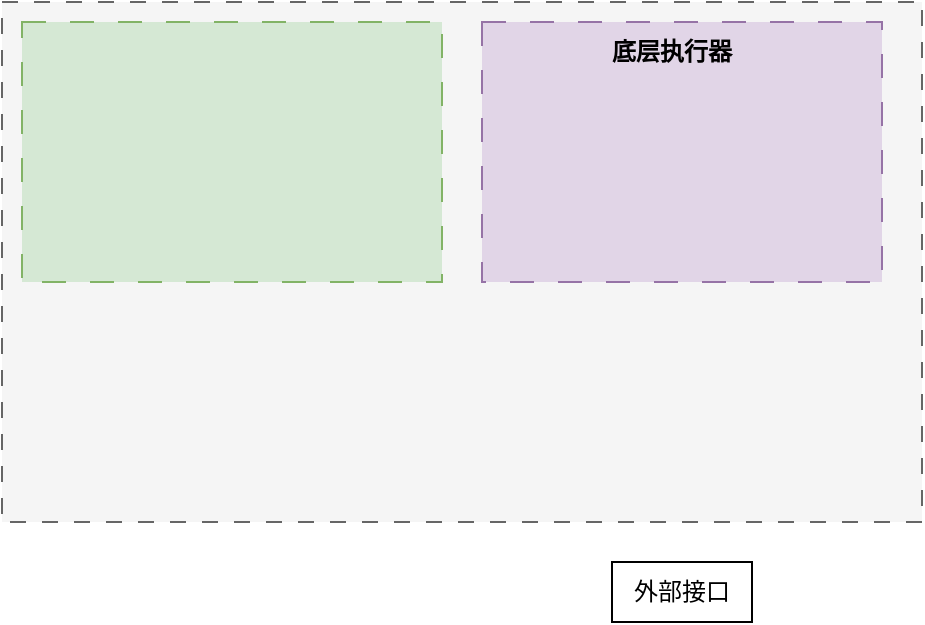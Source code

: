 <mxfile version="28.2.2">
  <diagram name="第 1 页" id="tz1_SnYvsk7TLFXO1LLX">
    <mxGraphModel dx="799" dy="466" grid="1" gridSize="10" guides="1" tooltips="1" connect="1" arrows="1" fold="1" page="1" pageScale="1" pageWidth="827" pageHeight="1169" math="0" shadow="0">
      <root>
        <mxCell id="0" />
        <mxCell id="1" parent="0" />
        <mxCell id="5JuFqrLq1j_zj2wX6o_l-1" value="" style="rounded=0;whiteSpace=wrap;html=1;dashed=1;dashPattern=8 8;fillColor=#f5f5f5;fontColor=#333333;strokeColor=#666666;" vertex="1" parent="1">
          <mxGeometry x="184" y="160" width="460" height="260" as="geometry" />
        </mxCell>
        <mxCell id="5JuFqrLq1j_zj2wX6o_l-2" value="" style="rounded=0;whiteSpace=wrap;html=1;dashed=1;dashPattern=12 12;fillColor=#e1d5e7;strokeColor=#9673a6;" vertex="1" parent="1">
          <mxGeometry x="424" y="170" width="200" height="130" as="geometry" />
        </mxCell>
        <mxCell id="5JuFqrLq1j_zj2wX6o_l-7" value="&lt;b&gt;&lt;font face=&quot;宋体&quot;&gt;底层执行器&lt;/font&gt;&lt;/b&gt;" style="text;html=1;align=center;verticalAlign=middle;whiteSpace=wrap;rounded=0;" vertex="1" parent="1">
          <mxGeometry x="484" y="170" width="70" height="30" as="geometry" />
        </mxCell>
        <mxCell id="5JuFqrLq1j_zj2wX6o_l-9" value="外部接口" style="rounded=0;whiteSpace=wrap;html=1;" vertex="1" parent="1">
          <mxGeometry x="489" y="440" width="70" height="30" as="geometry" />
        </mxCell>
        <mxCell id="5JuFqrLq1j_zj2wX6o_l-11" value="" style="rounded=0;whiteSpace=wrap;html=1;dashed=1;dashPattern=12 12;fillColor=#d5e8d4;strokeColor=#82b366;" vertex="1" parent="1">
          <mxGeometry x="194" y="170" width="210" height="130" as="geometry" />
        </mxCell>
      </root>
    </mxGraphModel>
  </diagram>
</mxfile>
